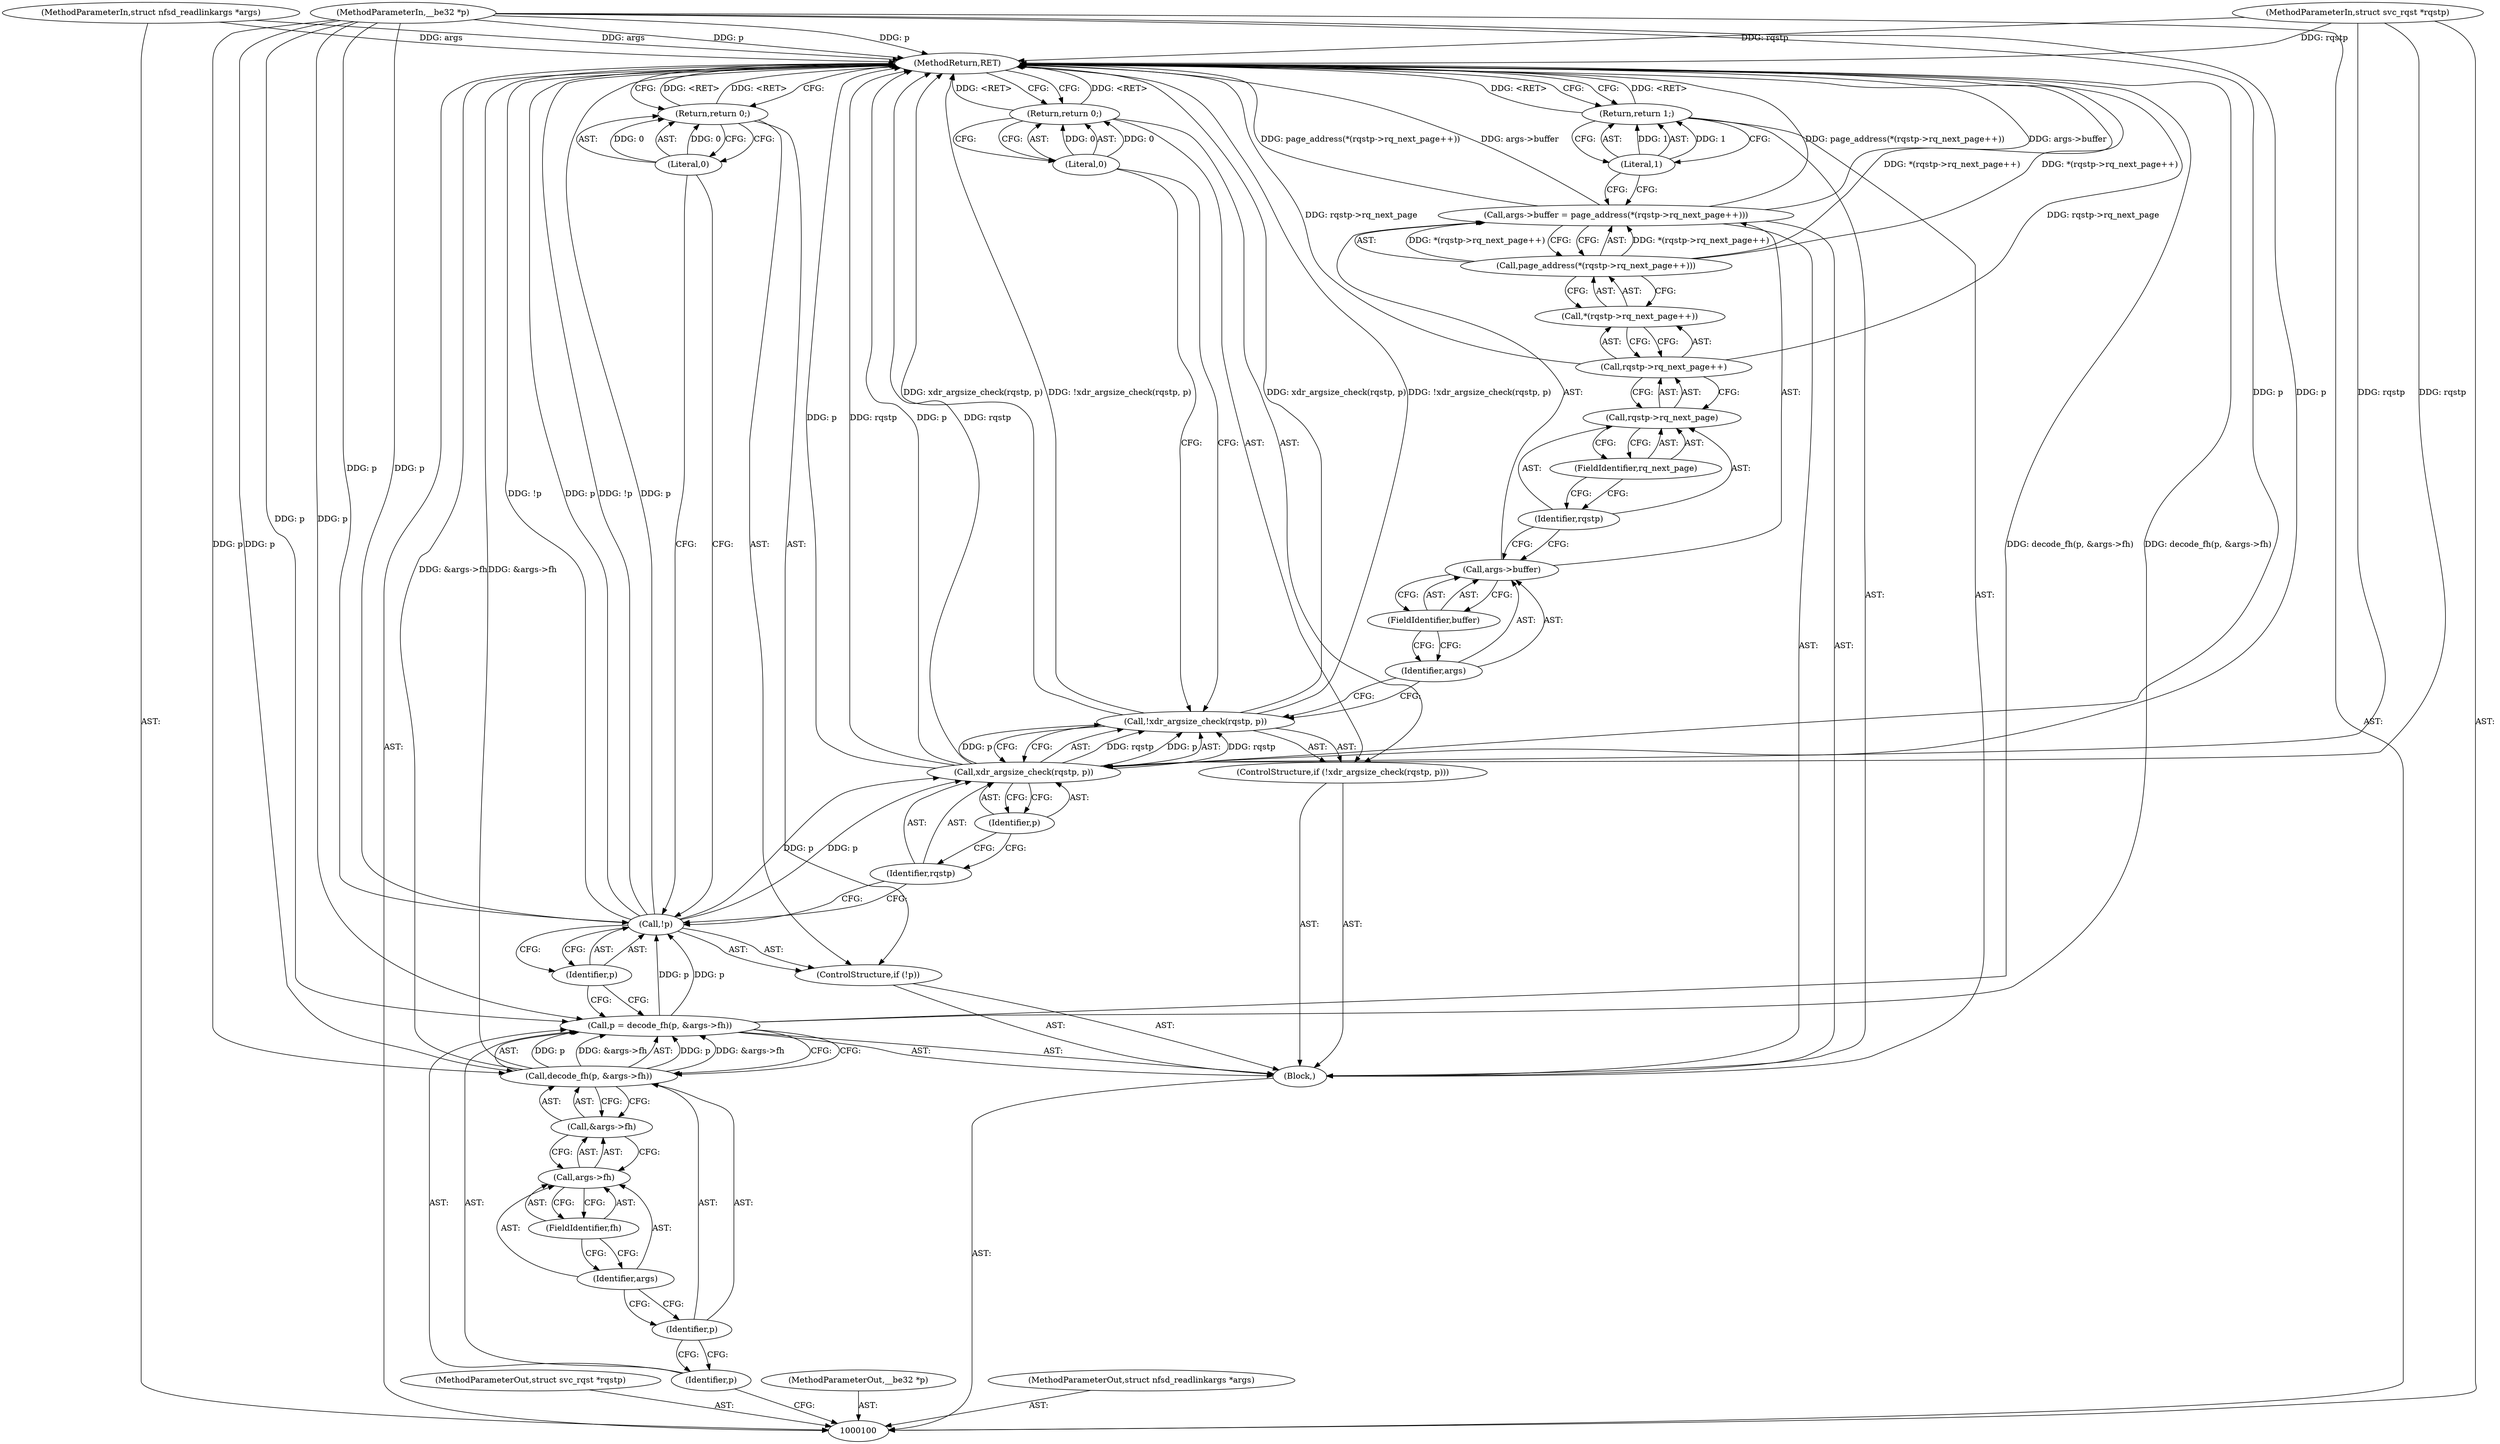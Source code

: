 digraph "0_linux_c70422f760c120480fee4de6c38804c72aa26bc1_17" {
"1000137" [label="(MethodReturn,RET)"];
"1000101" [label="(MethodParameterIn,struct svc_rqst *rqstp)"];
"1000184" [label="(MethodParameterOut,struct svc_rqst *rqstp)"];
"1000102" [label="(MethodParameterIn,__be32 *p)"];
"1000185" [label="(MethodParameterOut,__be32 *p)"];
"1000103" [label="(MethodParameterIn,struct nfsd_readlinkargs *args)"];
"1000186" [label="(MethodParameterOut,struct nfsd_readlinkargs *args)"];
"1000135" [label="(Return,return 1;)"];
"1000136" [label="(Literal,1)"];
"1000104" [label="(Block,)"];
"1000108" [label="(Identifier,p)"];
"1000109" [label="(Call,&args->fh)"];
"1000105" [label="(Call,p = decode_fh(p, &args->fh))"];
"1000106" [label="(Identifier,p)"];
"1000110" [label="(Call,args->fh)"];
"1000111" [label="(Identifier,args)"];
"1000112" [label="(FieldIdentifier,fh)"];
"1000107" [label="(Call,decode_fh(p, &args->fh))"];
"1000113" [label="(ControlStructure,if (!p))"];
"1000114" [label="(Call,!p)"];
"1000115" [label="(Identifier,p)"];
"1000117" [label="(Literal,0)"];
"1000116" [label="(Return,return 0;)"];
"1000118" [label="(ControlStructure,if (!xdr_argsize_check(rqstp, p)))"];
"1000121" [label="(Identifier,rqstp)"];
"1000122" [label="(Identifier,p)"];
"1000119" [label="(Call,!xdr_argsize_check(rqstp, p))"];
"1000120" [label="(Call,xdr_argsize_check(rqstp, p))"];
"1000123" [label="(Return,return 0;)"];
"1000124" [label="(Literal,0)"];
"1000129" [label="(Call,page_address(*(rqstp->rq_next_page++)))"];
"1000125" [label="(Call,args->buffer = page_address(*(rqstp->rq_next_page++)))"];
"1000126" [label="(Call,args->buffer)"];
"1000127" [label="(Identifier,args)"];
"1000130" [label="(Call,*(rqstp->rq_next_page++))"];
"1000131" [label="(Call,rqstp->rq_next_page++)"];
"1000132" [label="(Call,rqstp->rq_next_page)"];
"1000133" [label="(Identifier,rqstp)"];
"1000134" [label="(FieldIdentifier,rq_next_page)"];
"1000128" [label="(FieldIdentifier,buffer)"];
"1000137" -> "1000100"  [label="AST: "];
"1000137" -> "1000116"  [label="CFG: "];
"1000137" -> "1000123"  [label="CFG: "];
"1000137" -> "1000135"  [label="CFG: "];
"1000135" -> "1000137"  [label="DDG: <RET>"];
"1000116" -> "1000137"  [label="DDG: <RET>"];
"1000105" -> "1000137"  [label="DDG: decode_fh(p, &args->fh)"];
"1000114" -> "1000137"  [label="DDG: !p"];
"1000114" -> "1000137"  [label="DDG: p"];
"1000131" -> "1000137"  [label="DDG: rqstp->rq_next_page"];
"1000102" -> "1000137"  [label="DDG: p"];
"1000120" -> "1000137"  [label="DDG: p"];
"1000120" -> "1000137"  [label="DDG: rqstp"];
"1000119" -> "1000137"  [label="DDG: !xdr_argsize_check(rqstp, p)"];
"1000119" -> "1000137"  [label="DDG: xdr_argsize_check(rqstp, p)"];
"1000107" -> "1000137"  [label="DDG: &args->fh"];
"1000129" -> "1000137"  [label="DDG: *(rqstp->rq_next_page++)"];
"1000125" -> "1000137"  [label="DDG: args->buffer"];
"1000125" -> "1000137"  [label="DDG: page_address(*(rqstp->rq_next_page++))"];
"1000103" -> "1000137"  [label="DDG: args"];
"1000101" -> "1000137"  [label="DDG: rqstp"];
"1000123" -> "1000137"  [label="DDG: <RET>"];
"1000101" -> "1000100"  [label="AST: "];
"1000101" -> "1000137"  [label="DDG: rqstp"];
"1000101" -> "1000120"  [label="DDG: rqstp"];
"1000184" -> "1000100"  [label="AST: "];
"1000102" -> "1000100"  [label="AST: "];
"1000102" -> "1000137"  [label="DDG: p"];
"1000102" -> "1000105"  [label="DDG: p"];
"1000102" -> "1000107"  [label="DDG: p"];
"1000102" -> "1000114"  [label="DDG: p"];
"1000102" -> "1000120"  [label="DDG: p"];
"1000185" -> "1000100"  [label="AST: "];
"1000103" -> "1000100"  [label="AST: "];
"1000103" -> "1000137"  [label="DDG: args"];
"1000186" -> "1000100"  [label="AST: "];
"1000135" -> "1000104"  [label="AST: "];
"1000135" -> "1000136"  [label="CFG: "];
"1000136" -> "1000135"  [label="AST: "];
"1000137" -> "1000135"  [label="CFG: "];
"1000135" -> "1000137"  [label="DDG: <RET>"];
"1000136" -> "1000135"  [label="DDG: 1"];
"1000136" -> "1000135"  [label="AST: "];
"1000136" -> "1000125"  [label="CFG: "];
"1000135" -> "1000136"  [label="CFG: "];
"1000136" -> "1000135"  [label="DDG: 1"];
"1000104" -> "1000100"  [label="AST: "];
"1000105" -> "1000104"  [label="AST: "];
"1000113" -> "1000104"  [label="AST: "];
"1000118" -> "1000104"  [label="AST: "];
"1000125" -> "1000104"  [label="AST: "];
"1000135" -> "1000104"  [label="AST: "];
"1000108" -> "1000107"  [label="AST: "];
"1000108" -> "1000106"  [label="CFG: "];
"1000111" -> "1000108"  [label="CFG: "];
"1000109" -> "1000107"  [label="AST: "];
"1000109" -> "1000110"  [label="CFG: "];
"1000110" -> "1000109"  [label="AST: "];
"1000107" -> "1000109"  [label="CFG: "];
"1000105" -> "1000104"  [label="AST: "];
"1000105" -> "1000107"  [label="CFG: "];
"1000106" -> "1000105"  [label="AST: "];
"1000107" -> "1000105"  [label="AST: "];
"1000115" -> "1000105"  [label="CFG: "];
"1000105" -> "1000137"  [label="DDG: decode_fh(p, &args->fh)"];
"1000107" -> "1000105"  [label="DDG: p"];
"1000107" -> "1000105"  [label="DDG: &args->fh"];
"1000102" -> "1000105"  [label="DDG: p"];
"1000105" -> "1000114"  [label="DDG: p"];
"1000106" -> "1000105"  [label="AST: "];
"1000106" -> "1000100"  [label="CFG: "];
"1000108" -> "1000106"  [label="CFG: "];
"1000110" -> "1000109"  [label="AST: "];
"1000110" -> "1000112"  [label="CFG: "];
"1000111" -> "1000110"  [label="AST: "];
"1000112" -> "1000110"  [label="AST: "];
"1000109" -> "1000110"  [label="CFG: "];
"1000111" -> "1000110"  [label="AST: "];
"1000111" -> "1000108"  [label="CFG: "];
"1000112" -> "1000111"  [label="CFG: "];
"1000112" -> "1000110"  [label="AST: "];
"1000112" -> "1000111"  [label="CFG: "];
"1000110" -> "1000112"  [label="CFG: "];
"1000107" -> "1000105"  [label="AST: "];
"1000107" -> "1000109"  [label="CFG: "];
"1000108" -> "1000107"  [label="AST: "];
"1000109" -> "1000107"  [label="AST: "];
"1000105" -> "1000107"  [label="CFG: "];
"1000107" -> "1000137"  [label="DDG: &args->fh"];
"1000107" -> "1000105"  [label="DDG: p"];
"1000107" -> "1000105"  [label="DDG: &args->fh"];
"1000102" -> "1000107"  [label="DDG: p"];
"1000113" -> "1000104"  [label="AST: "];
"1000114" -> "1000113"  [label="AST: "];
"1000116" -> "1000113"  [label="AST: "];
"1000114" -> "1000113"  [label="AST: "];
"1000114" -> "1000115"  [label="CFG: "];
"1000115" -> "1000114"  [label="AST: "];
"1000117" -> "1000114"  [label="CFG: "];
"1000121" -> "1000114"  [label="CFG: "];
"1000114" -> "1000137"  [label="DDG: !p"];
"1000114" -> "1000137"  [label="DDG: p"];
"1000105" -> "1000114"  [label="DDG: p"];
"1000102" -> "1000114"  [label="DDG: p"];
"1000114" -> "1000120"  [label="DDG: p"];
"1000115" -> "1000114"  [label="AST: "];
"1000115" -> "1000105"  [label="CFG: "];
"1000114" -> "1000115"  [label="CFG: "];
"1000117" -> "1000116"  [label="AST: "];
"1000117" -> "1000114"  [label="CFG: "];
"1000116" -> "1000117"  [label="CFG: "];
"1000117" -> "1000116"  [label="DDG: 0"];
"1000116" -> "1000113"  [label="AST: "];
"1000116" -> "1000117"  [label="CFG: "];
"1000117" -> "1000116"  [label="AST: "];
"1000137" -> "1000116"  [label="CFG: "];
"1000116" -> "1000137"  [label="DDG: <RET>"];
"1000117" -> "1000116"  [label="DDG: 0"];
"1000118" -> "1000104"  [label="AST: "];
"1000119" -> "1000118"  [label="AST: "];
"1000123" -> "1000118"  [label="AST: "];
"1000121" -> "1000120"  [label="AST: "];
"1000121" -> "1000114"  [label="CFG: "];
"1000122" -> "1000121"  [label="CFG: "];
"1000122" -> "1000120"  [label="AST: "];
"1000122" -> "1000121"  [label="CFG: "];
"1000120" -> "1000122"  [label="CFG: "];
"1000119" -> "1000118"  [label="AST: "];
"1000119" -> "1000120"  [label="CFG: "];
"1000120" -> "1000119"  [label="AST: "];
"1000124" -> "1000119"  [label="CFG: "];
"1000127" -> "1000119"  [label="CFG: "];
"1000119" -> "1000137"  [label="DDG: !xdr_argsize_check(rqstp, p)"];
"1000119" -> "1000137"  [label="DDG: xdr_argsize_check(rqstp, p)"];
"1000120" -> "1000119"  [label="DDG: rqstp"];
"1000120" -> "1000119"  [label="DDG: p"];
"1000120" -> "1000119"  [label="AST: "];
"1000120" -> "1000122"  [label="CFG: "];
"1000121" -> "1000120"  [label="AST: "];
"1000122" -> "1000120"  [label="AST: "];
"1000119" -> "1000120"  [label="CFG: "];
"1000120" -> "1000137"  [label="DDG: p"];
"1000120" -> "1000137"  [label="DDG: rqstp"];
"1000120" -> "1000119"  [label="DDG: rqstp"];
"1000120" -> "1000119"  [label="DDG: p"];
"1000101" -> "1000120"  [label="DDG: rqstp"];
"1000114" -> "1000120"  [label="DDG: p"];
"1000102" -> "1000120"  [label="DDG: p"];
"1000123" -> "1000118"  [label="AST: "];
"1000123" -> "1000124"  [label="CFG: "];
"1000124" -> "1000123"  [label="AST: "];
"1000137" -> "1000123"  [label="CFG: "];
"1000123" -> "1000137"  [label="DDG: <RET>"];
"1000124" -> "1000123"  [label="DDG: 0"];
"1000124" -> "1000123"  [label="AST: "];
"1000124" -> "1000119"  [label="CFG: "];
"1000123" -> "1000124"  [label="CFG: "];
"1000124" -> "1000123"  [label="DDG: 0"];
"1000129" -> "1000125"  [label="AST: "];
"1000129" -> "1000130"  [label="CFG: "];
"1000130" -> "1000129"  [label="AST: "];
"1000125" -> "1000129"  [label="CFG: "];
"1000129" -> "1000137"  [label="DDG: *(rqstp->rq_next_page++)"];
"1000129" -> "1000125"  [label="DDG: *(rqstp->rq_next_page++)"];
"1000125" -> "1000104"  [label="AST: "];
"1000125" -> "1000129"  [label="CFG: "];
"1000126" -> "1000125"  [label="AST: "];
"1000129" -> "1000125"  [label="AST: "];
"1000136" -> "1000125"  [label="CFG: "];
"1000125" -> "1000137"  [label="DDG: args->buffer"];
"1000125" -> "1000137"  [label="DDG: page_address(*(rqstp->rq_next_page++))"];
"1000129" -> "1000125"  [label="DDG: *(rqstp->rq_next_page++)"];
"1000126" -> "1000125"  [label="AST: "];
"1000126" -> "1000128"  [label="CFG: "];
"1000127" -> "1000126"  [label="AST: "];
"1000128" -> "1000126"  [label="AST: "];
"1000133" -> "1000126"  [label="CFG: "];
"1000127" -> "1000126"  [label="AST: "];
"1000127" -> "1000119"  [label="CFG: "];
"1000128" -> "1000127"  [label="CFG: "];
"1000130" -> "1000129"  [label="AST: "];
"1000130" -> "1000131"  [label="CFG: "];
"1000131" -> "1000130"  [label="AST: "];
"1000129" -> "1000130"  [label="CFG: "];
"1000131" -> "1000130"  [label="AST: "];
"1000131" -> "1000132"  [label="CFG: "];
"1000132" -> "1000131"  [label="AST: "];
"1000130" -> "1000131"  [label="CFG: "];
"1000131" -> "1000137"  [label="DDG: rqstp->rq_next_page"];
"1000132" -> "1000131"  [label="AST: "];
"1000132" -> "1000134"  [label="CFG: "];
"1000133" -> "1000132"  [label="AST: "];
"1000134" -> "1000132"  [label="AST: "];
"1000131" -> "1000132"  [label="CFG: "];
"1000133" -> "1000132"  [label="AST: "];
"1000133" -> "1000126"  [label="CFG: "];
"1000134" -> "1000133"  [label="CFG: "];
"1000134" -> "1000132"  [label="AST: "];
"1000134" -> "1000133"  [label="CFG: "];
"1000132" -> "1000134"  [label="CFG: "];
"1000128" -> "1000126"  [label="AST: "];
"1000128" -> "1000127"  [label="CFG: "];
"1000126" -> "1000128"  [label="CFG: "];
}
